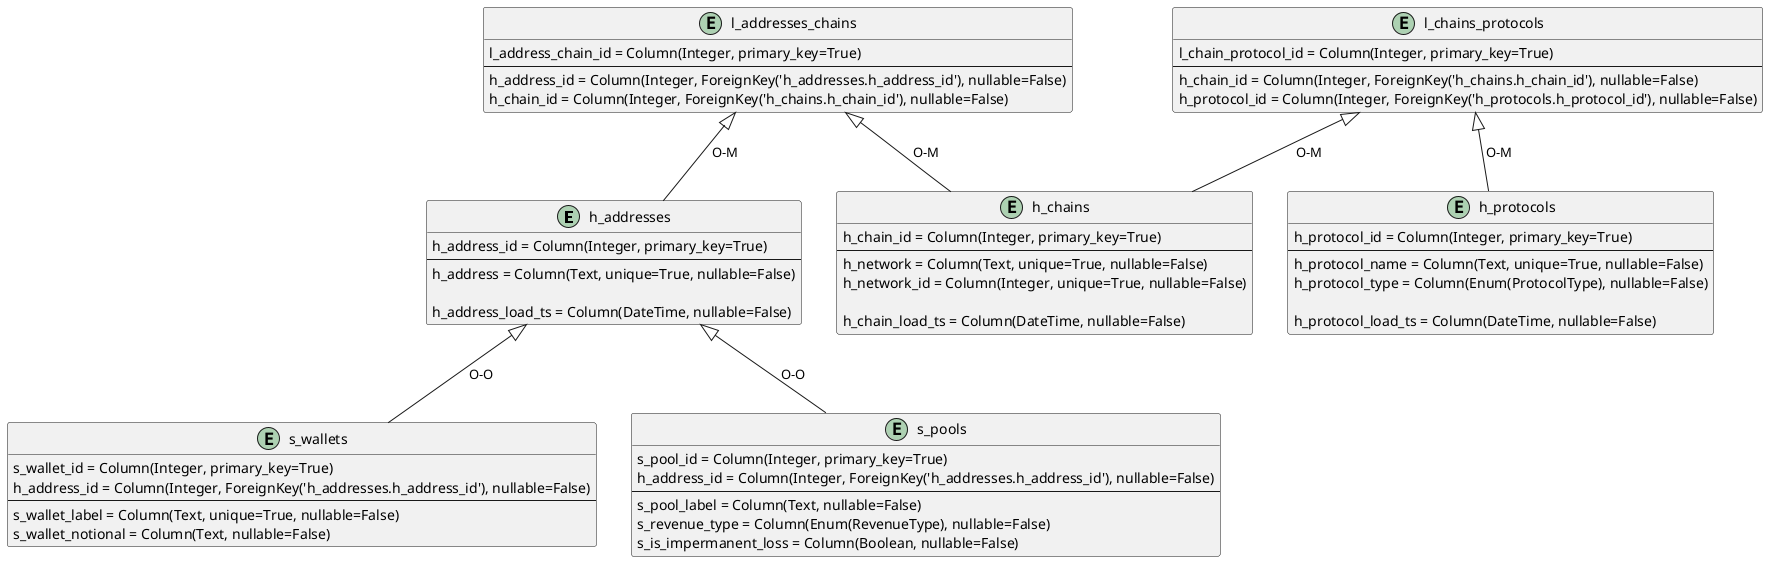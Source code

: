 @startuml

'HUBS
entity h_addresses {
    h_address_id = Column(Integer, primary_key=True)
    ---
    h_address = Column(Text, unique=True, nullable=False)

    h_address_load_ts = Column(DateTime, nullable=False)
}

entity h_chains {
    h_chain_id = Column(Integer, primary_key=True)
    ---
    h_network = Column(Text, unique=True, nullable=False)
    h_network_id = Column(Integer, unique=True, nullable=False)

    h_chain_load_ts = Column(DateTime, nullable=False)
}

entity h_protocols {
    h_protocol_id = Column(Integer, primary_key=True)
    ---
    h_protocol_name = Column(Text, unique=True, nullable=False)
    h_protocol_type = Column(Enum(ProtocolType), nullable=False)

    h_protocol_load_ts = Column(DateTime, nullable=False)
}

'LINKS
entity l_chains_protocols {
    l_chain_protocol_id = Column(Integer, primary_key=True)
    ---
    h_chain_id = Column(Integer, ForeignKey('h_chains.h_chain_id'), nullable=False)
    h_protocol_id = Column(Integer, ForeignKey('h_protocols.h_protocol_id'), nullable=False)
}

entity l_addresses_chains {
    l_address_chain_id = Column(Integer, primary_key=True)
    ---
    h_address_id = Column(Integer, ForeignKey('h_addresses.h_address_id'), nullable=False)
    h_chain_id = Column(Integer, ForeignKey('h_chains.h_chain_id'), nullable=False)
}

'SATELLITES
entity s_wallets {
    s_wallet_id = Column(Integer, primary_key=True)
    h_address_id = Column(Integer, ForeignKey('h_addresses.h_address_id'), nullable=False)
    ---
    s_wallet_label = Column(Text, unique=True, nullable=False)
    s_wallet_notional = Column(Text, nullable=False)
}

entity s_pools {
    s_pool_id = Column(Integer, primary_key=True)
    h_address_id = Column(Integer, ForeignKey('h_addresses.h_address_id'), nullable=False)
    ---
    s_pool_label = Column(Text, nullable=False)
    s_revenue_type = Column(Enum(RevenueType), nullable=False)
    s_is_impermanent_loss = Column(Boolean, nullable=False)
}

l_addresses_chains <|-- h_addresses: O-M
l_addresses_chains <|-- h_chains: O-M

l_chains_protocols <|-- h_chains: O-M
l_chains_protocols <|-- h_protocols: O-M

h_addresses <|-- s_wallets: O-O
h_addresses <|-- s_pools: O-O


@enduml